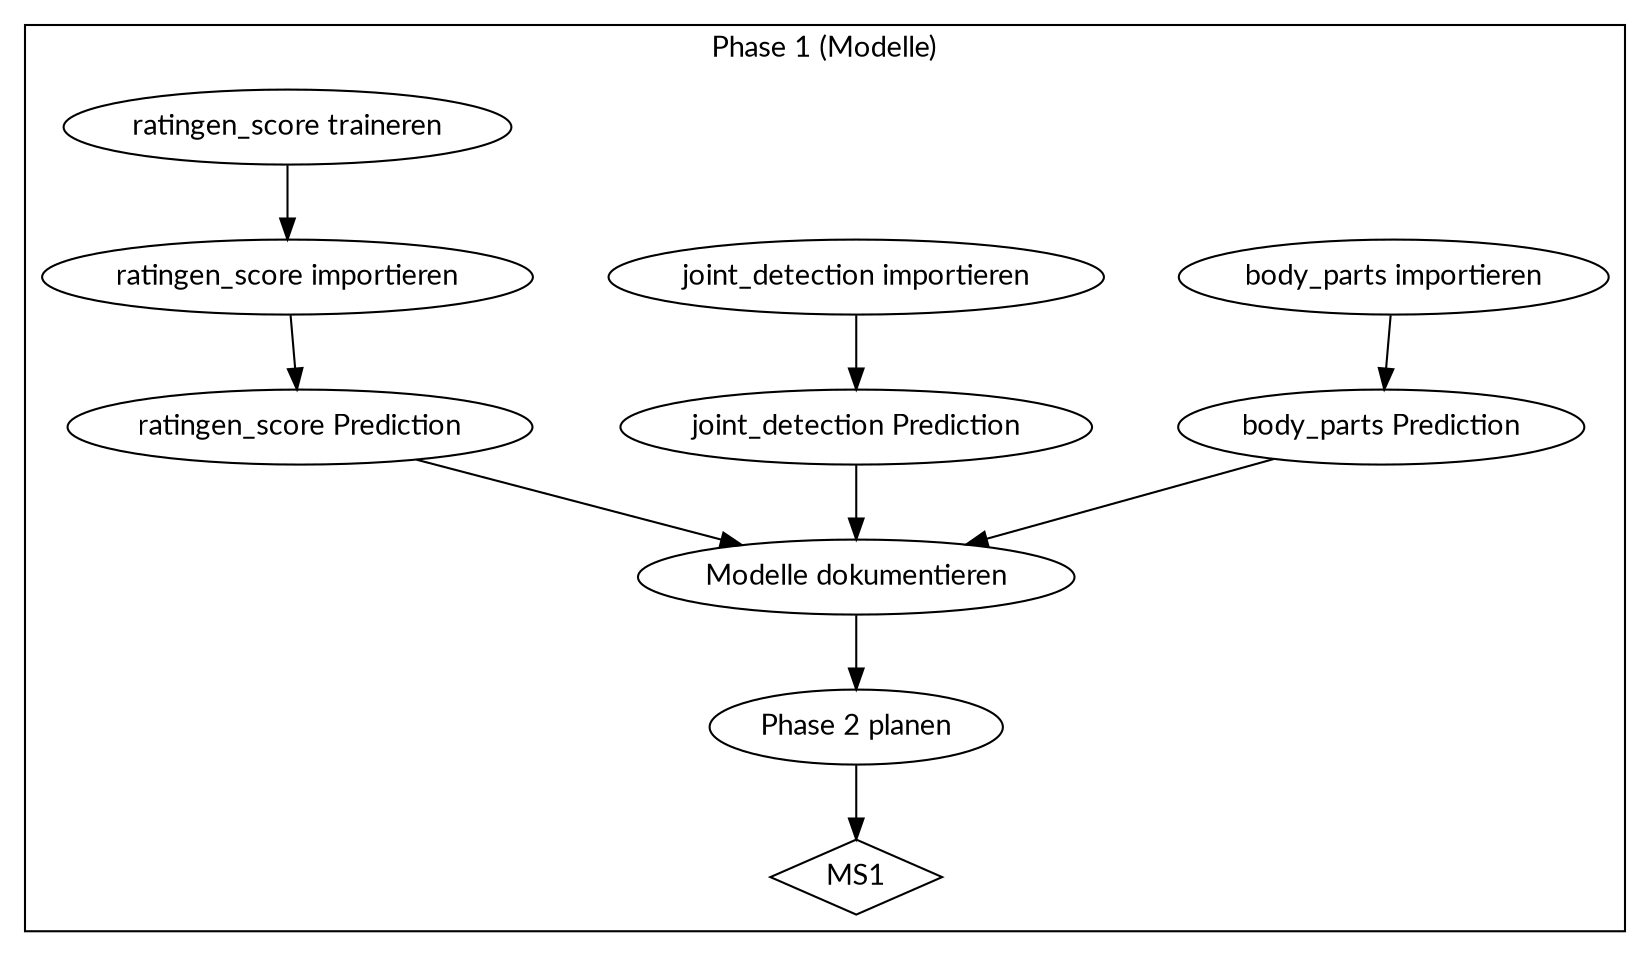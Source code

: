 digraph projektplan {

    rankdir="TD";
    dpi="300";

    graph [fontname="Lato", nodesep="0.5"];
    node [fontname="Lato"];
    edge [fontname="Lato"];

    subgraph cluster_phase1 {
        fontname="Lato";
        label="Phase 1 (Modelle)";

        "body_parts importieren" -> "body_parts Prediction" -> "Modelle dokumentieren";

        "joint_detection importieren" -> "joint_detection Prediction" -> "Modelle dokumentieren";

        "ratingen_score traineren" -> "ratingen_score importieren" -> "ratingen_score Prediction" -> "Modelle dokumentieren";

        "MS1" [shape="diamond"];

        "Modelle dokumentieren" -> "Phase 2 planen" -> "MS1";
    }
}
